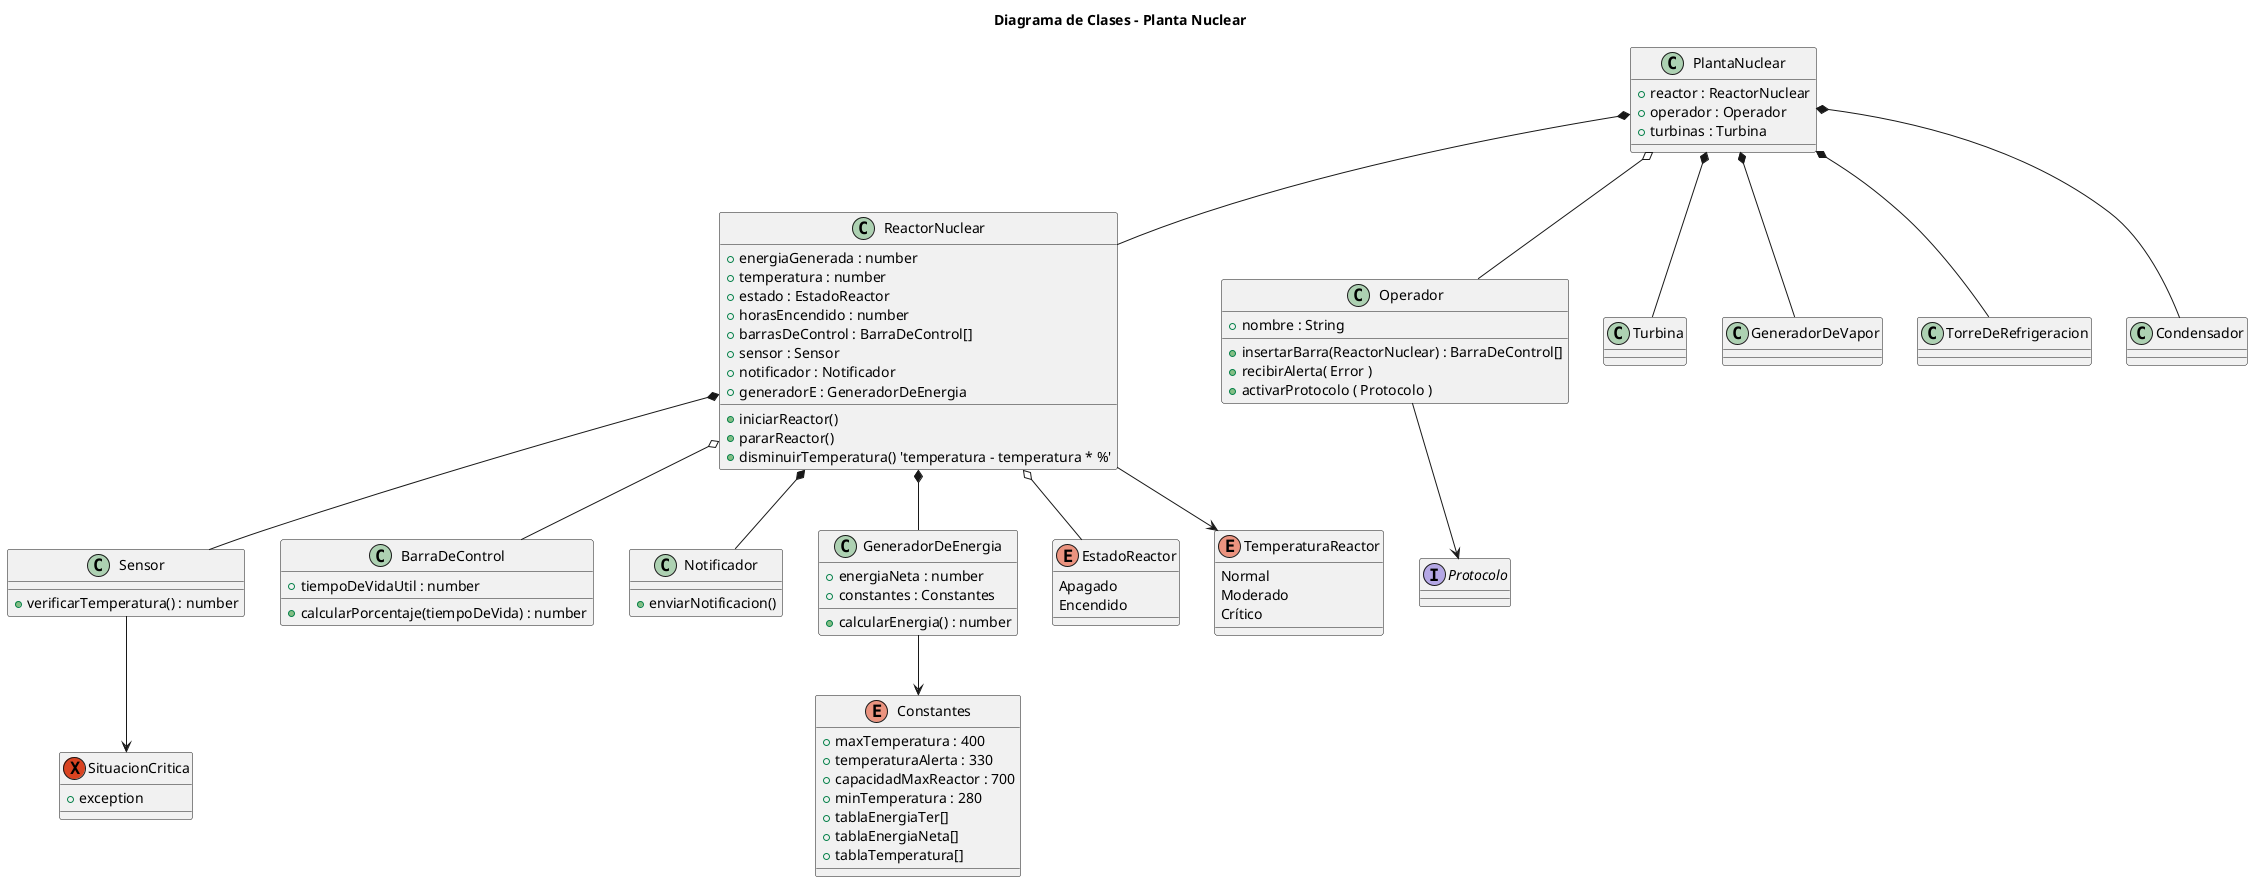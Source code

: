 @startuml Planta Nuclear
title Diagrama de Clases - Planta Nuclear

class PlantaNuclear {
    + reactor : ReactorNuclear
    + operador : Operador
    + turbinas : Turbina
}

class ReactorNuclear {
    + energiaGenerada : number
    + temperatura : number
    + estado : EstadoReactor
    + horasEncendido : number
    + barrasDeControl : BarraDeControl[]
    + sensor : Sensor
    + notificador : Notificador
    + generadorE : GeneradorDeEnergia

    + iniciarReactor()
    + pararReactor()
    + disminuirTemperatura() 'temperatura - temperatura * %'
}

class Operador {
    + nombre : String

    + insertarBarra(ReactorNuclear) : BarraDeControl[]
    + recibirAlerta( Error )
    + activarProtocolo ( Protocolo )
}

interface Protocolo { 
}

class Sensor {

    + verificarTemperatura() : number
}

class Turbina {

}

class BarraDeControl {
    + tiempoDeVidaUtil : number
    

    + calcularPorcentaje(tiempoDeVida) : number
}

exception SituacionCritica {
    + exception
}

class Notificador {

    + enviarNotificacion() 
}

class GeneradorDeEnergia {
    + energiaNeta : number
    + constantes : Constantes
    
    + calcularEnergia() : number
}

class GeneradorDeVapor {

}

class TorreDeRefrigeracion{

}

class Condensador {

}

enum Constantes {
    + maxTemperatura : 400
    + temperaturaAlerta : 330
    + capacidadMaxReactor : 700
    + minTemperatura : 280
    + tablaEnergiaTer[]
    + tablaEnergiaNeta[]
    + tablaTemperatura[]
}

enum EstadoReactor {
    Apagado
    Encendido
}

enum TemperaturaReactor {
    Normal
    Moderado
    Crítico
}

PlantaNuclear o-- Operador
PlantaNuclear *-- ReactorNuclear
PlantaNuclear *-- Turbina
PlantaNuclear *-- GeneradorDeVapor
PlantaNuclear *--  TorreDeRefrigeracion
PlantaNuclear *--  Condensador

ReactorNuclear o-- EstadoReactor
ReactorNuclear *-- Sensor
ReactorNuclear *-- Notificador
ReactorNuclear *-- GeneradorDeEnergia
ReactorNuclear o-- BarraDeControl
ReactorNuclear --> TemperaturaReactor

Operador --> Protocolo
Sensor --> SituacionCritica
GeneradorDeEnergia --> Constantes



'Preguntas: ¿Como aumenta la temperatura del reactor? ¿Sola? ¿Lo simulamos?

@enduml
